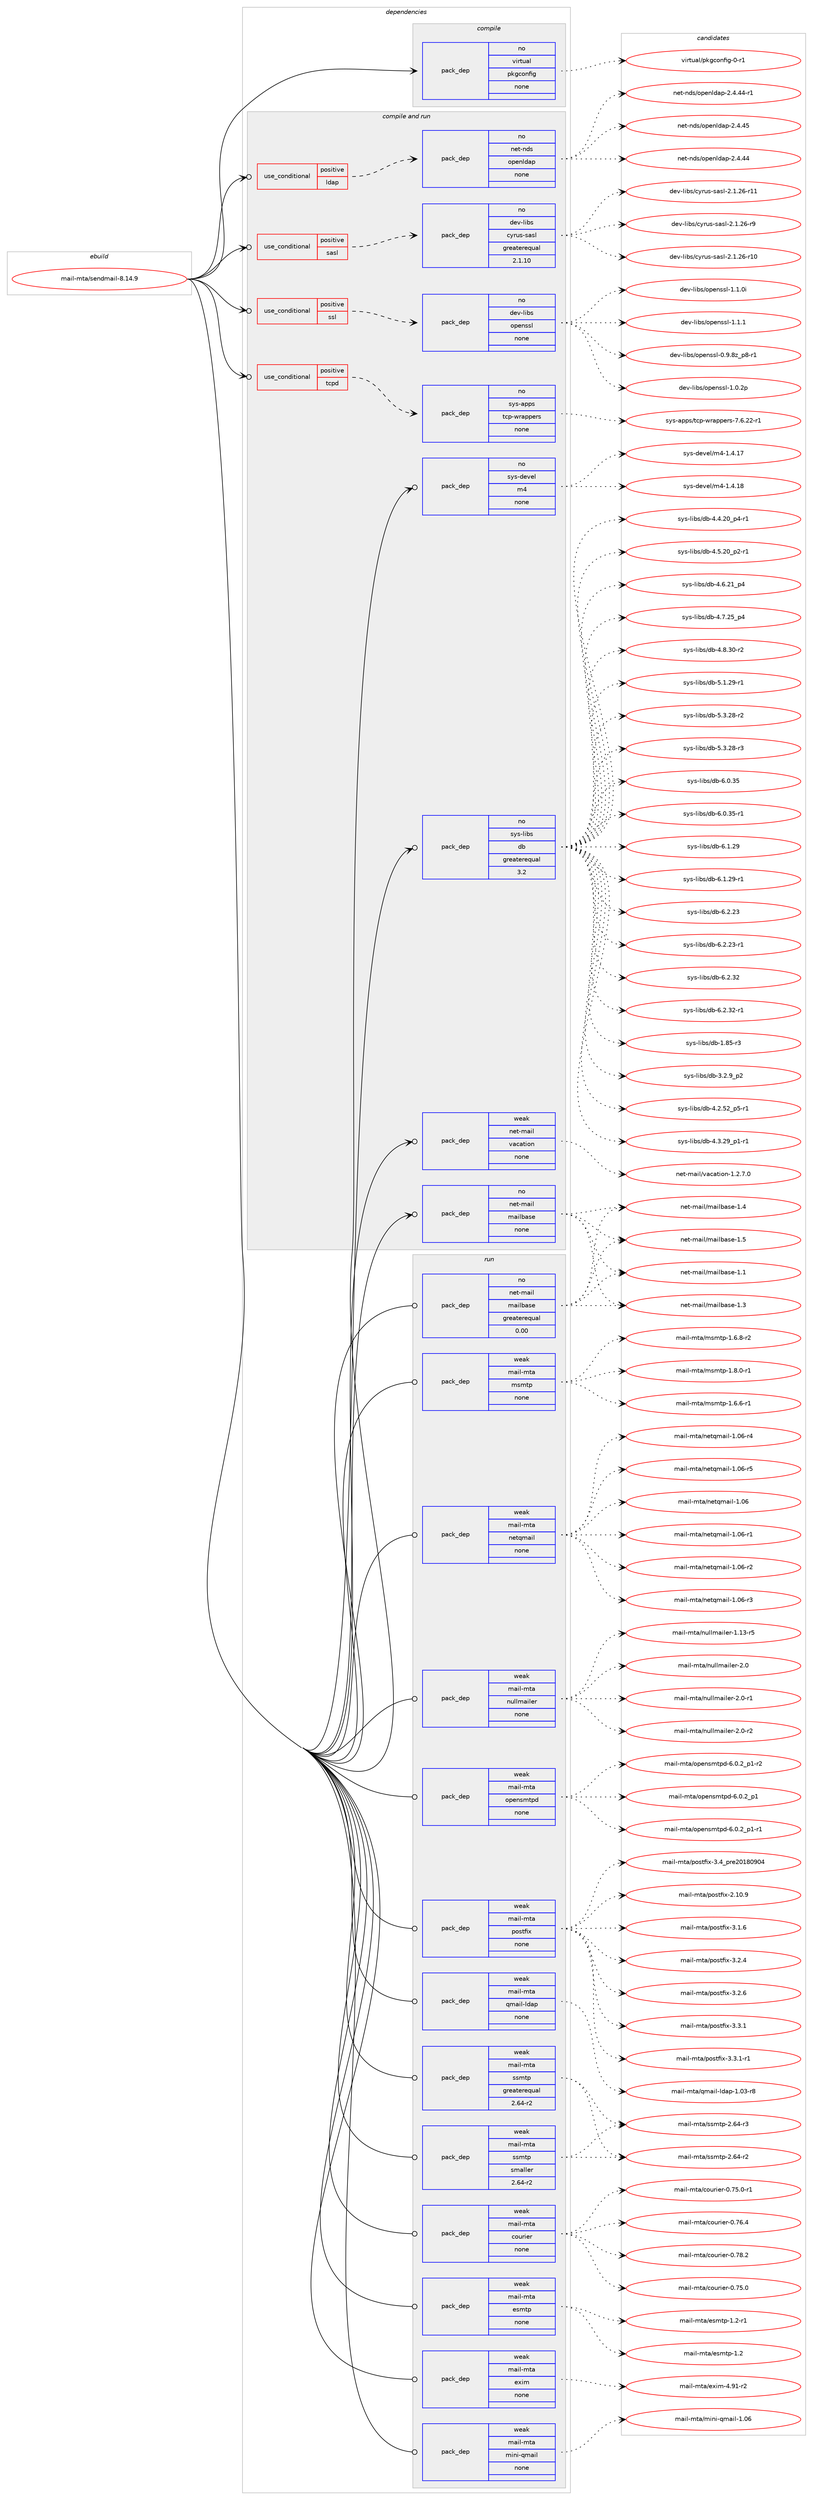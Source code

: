 digraph prolog {

# *************
# Graph options
# *************

newrank=true;
concentrate=true;
compound=true;
graph [rankdir=LR,fontname=Helvetica,fontsize=10,ranksep=1.5];#, ranksep=2.5, nodesep=0.2];
edge  [arrowhead=vee];
node  [fontname=Helvetica,fontsize=10];

# **********
# The ebuild
# **********

subgraph cluster_leftcol {
color=gray;
rank=same;
label=<<i>ebuild</i>>;
id [label="mail-mta/sendmail-8.14.9", color=red, width=4, href="../mail-mta/sendmail-8.14.9.svg"];
}

# ****************
# The dependencies
# ****************

subgraph cluster_midcol {
color=gray;
label=<<i>dependencies</i>>;
subgraph cluster_compile {
fillcolor="#eeeeee";
style=filled;
label=<<i>compile</i>>;
subgraph pack6100 {
dependency7871 [label=<<TABLE BORDER="0" CELLBORDER="1" CELLSPACING="0" CELLPADDING="4" WIDTH="220"><TR><TD ROWSPAN="6" CELLPADDING="30">pack_dep</TD></TR><TR><TD WIDTH="110">no</TD></TR><TR><TD>virtual</TD></TR><TR><TD>pkgconfig</TD></TR><TR><TD>none</TD></TR><TR><TD></TD></TR></TABLE>>, shape=none, color=blue];
}
id:e -> dependency7871:w [weight=20,style="solid",arrowhead="vee"];
}
subgraph cluster_compileandrun {
fillcolor="#eeeeee";
style=filled;
label=<<i>compile and run</i>>;
subgraph cond1611 {
dependency7872 [label=<<TABLE BORDER="0" CELLBORDER="1" CELLSPACING="0" CELLPADDING="4"><TR><TD ROWSPAN="3" CELLPADDING="10">use_conditional</TD></TR><TR><TD>positive</TD></TR><TR><TD>ldap</TD></TR></TABLE>>, shape=none, color=red];
subgraph pack6101 {
dependency7873 [label=<<TABLE BORDER="0" CELLBORDER="1" CELLSPACING="0" CELLPADDING="4" WIDTH="220"><TR><TD ROWSPAN="6" CELLPADDING="30">pack_dep</TD></TR><TR><TD WIDTH="110">no</TD></TR><TR><TD>net-nds</TD></TR><TR><TD>openldap</TD></TR><TR><TD>none</TD></TR><TR><TD></TD></TR></TABLE>>, shape=none, color=blue];
}
dependency7872:e -> dependency7873:w [weight=20,style="dashed",arrowhead="vee"];
}
id:e -> dependency7872:w [weight=20,style="solid",arrowhead="odotvee"];
subgraph cond1612 {
dependency7874 [label=<<TABLE BORDER="0" CELLBORDER="1" CELLSPACING="0" CELLPADDING="4"><TR><TD ROWSPAN="3" CELLPADDING="10">use_conditional</TD></TR><TR><TD>positive</TD></TR><TR><TD>sasl</TD></TR></TABLE>>, shape=none, color=red];
subgraph pack6102 {
dependency7875 [label=<<TABLE BORDER="0" CELLBORDER="1" CELLSPACING="0" CELLPADDING="4" WIDTH="220"><TR><TD ROWSPAN="6" CELLPADDING="30">pack_dep</TD></TR><TR><TD WIDTH="110">no</TD></TR><TR><TD>dev-libs</TD></TR><TR><TD>cyrus-sasl</TD></TR><TR><TD>greaterequal</TD></TR><TR><TD>2.1.10</TD></TR></TABLE>>, shape=none, color=blue];
}
dependency7874:e -> dependency7875:w [weight=20,style="dashed",arrowhead="vee"];
}
id:e -> dependency7874:w [weight=20,style="solid",arrowhead="odotvee"];
subgraph cond1613 {
dependency7876 [label=<<TABLE BORDER="0" CELLBORDER="1" CELLSPACING="0" CELLPADDING="4"><TR><TD ROWSPAN="3" CELLPADDING="10">use_conditional</TD></TR><TR><TD>positive</TD></TR><TR><TD>ssl</TD></TR></TABLE>>, shape=none, color=red];
subgraph pack6103 {
dependency7877 [label=<<TABLE BORDER="0" CELLBORDER="1" CELLSPACING="0" CELLPADDING="4" WIDTH="220"><TR><TD ROWSPAN="6" CELLPADDING="30">pack_dep</TD></TR><TR><TD WIDTH="110">no</TD></TR><TR><TD>dev-libs</TD></TR><TR><TD>openssl</TD></TR><TR><TD>none</TD></TR><TR><TD></TD></TR></TABLE>>, shape=none, color=blue];
}
dependency7876:e -> dependency7877:w [weight=20,style="dashed",arrowhead="vee"];
}
id:e -> dependency7876:w [weight=20,style="solid",arrowhead="odotvee"];
subgraph cond1614 {
dependency7878 [label=<<TABLE BORDER="0" CELLBORDER="1" CELLSPACING="0" CELLPADDING="4"><TR><TD ROWSPAN="3" CELLPADDING="10">use_conditional</TD></TR><TR><TD>positive</TD></TR><TR><TD>tcpd</TD></TR></TABLE>>, shape=none, color=red];
subgraph pack6104 {
dependency7879 [label=<<TABLE BORDER="0" CELLBORDER="1" CELLSPACING="0" CELLPADDING="4" WIDTH="220"><TR><TD ROWSPAN="6" CELLPADDING="30">pack_dep</TD></TR><TR><TD WIDTH="110">no</TD></TR><TR><TD>sys-apps</TD></TR><TR><TD>tcp-wrappers</TD></TR><TR><TD>none</TD></TR><TR><TD></TD></TR></TABLE>>, shape=none, color=blue];
}
dependency7878:e -> dependency7879:w [weight=20,style="dashed",arrowhead="vee"];
}
id:e -> dependency7878:w [weight=20,style="solid",arrowhead="odotvee"];
subgraph pack6105 {
dependency7880 [label=<<TABLE BORDER="0" CELLBORDER="1" CELLSPACING="0" CELLPADDING="4" WIDTH="220"><TR><TD ROWSPAN="6" CELLPADDING="30">pack_dep</TD></TR><TR><TD WIDTH="110">no</TD></TR><TR><TD>net-mail</TD></TR><TR><TD>mailbase</TD></TR><TR><TD>none</TD></TR><TR><TD></TD></TR></TABLE>>, shape=none, color=blue];
}
id:e -> dependency7880:w [weight=20,style="solid",arrowhead="odotvee"];
subgraph pack6106 {
dependency7881 [label=<<TABLE BORDER="0" CELLBORDER="1" CELLSPACING="0" CELLPADDING="4" WIDTH="220"><TR><TD ROWSPAN="6" CELLPADDING="30">pack_dep</TD></TR><TR><TD WIDTH="110">no</TD></TR><TR><TD>sys-devel</TD></TR><TR><TD>m4</TD></TR><TR><TD>none</TD></TR><TR><TD></TD></TR></TABLE>>, shape=none, color=blue];
}
id:e -> dependency7881:w [weight=20,style="solid",arrowhead="odotvee"];
subgraph pack6107 {
dependency7882 [label=<<TABLE BORDER="0" CELLBORDER="1" CELLSPACING="0" CELLPADDING="4" WIDTH="220"><TR><TD ROWSPAN="6" CELLPADDING="30">pack_dep</TD></TR><TR><TD WIDTH="110">no</TD></TR><TR><TD>sys-libs</TD></TR><TR><TD>db</TD></TR><TR><TD>greaterequal</TD></TR><TR><TD>3.2</TD></TR></TABLE>>, shape=none, color=blue];
}
id:e -> dependency7882:w [weight=20,style="solid",arrowhead="odotvee"];
subgraph pack6108 {
dependency7883 [label=<<TABLE BORDER="0" CELLBORDER="1" CELLSPACING="0" CELLPADDING="4" WIDTH="220"><TR><TD ROWSPAN="6" CELLPADDING="30">pack_dep</TD></TR><TR><TD WIDTH="110">weak</TD></TR><TR><TD>net-mail</TD></TR><TR><TD>vacation</TD></TR><TR><TD>none</TD></TR><TR><TD></TD></TR></TABLE>>, shape=none, color=blue];
}
id:e -> dependency7883:w [weight=20,style="solid",arrowhead="odotvee"];
}
subgraph cluster_run {
fillcolor="#eeeeee";
style=filled;
label=<<i>run</i>>;
subgraph pack6109 {
dependency7884 [label=<<TABLE BORDER="0" CELLBORDER="1" CELLSPACING="0" CELLPADDING="4" WIDTH="220"><TR><TD ROWSPAN="6" CELLPADDING="30">pack_dep</TD></TR><TR><TD WIDTH="110">no</TD></TR><TR><TD>net-mail</TD></TR><TR><TD>mailbase</TD></TR><TR><TD>greaterequal</TD></TR><TR><TD>0.00</TD></TR></TABLE>>, shape=none, color=blue];
}
id:e -> dependency7884:w [weight=20,style="solid",arrowhead="odot"];
subgraph pack6110 {
dependency7885 [label=<<TABLE BORDER="0" CELLBORDER="1" CELLSPACING="0" CELLPADDING="4" WIDTH="220"><TR><TD ROWSPAN="6" CELLPADDING="30">pack_dep</TD></TR><TR><TD WIDTH="110">weak</TD></TR><TR><TD>mail-mta</TD></TR><TR><TD>courier</TD></TR><TR><TD>none</TD></TR><TR><TD></TD></TR></TABLE>>, shape=none, color=blue];
}
id:e -> dependency7885:w [weight=20,style="solid",arrowhead="odot"];
subgraph pack6111 {
dependency7886 [label=<<TABLE BORDER="0" CELLBORDER="1" CELLSPACING="0" CELLPADDING="4" WIDTH="220"><TR><TD ROWSPAN="6" CELLPADDING="30">pack_dep</TD></TR><TR><TD WIDTH="110">weak</TD></TR><TR><TD>mail-mta</TD></TR><TR><TD>esmtp</TD></TR><TR><TD>none</TD></TR><TR><TD></TD></TR></TABLE>>, shape=none, color=blue];
}
id:e -> dependency7886:w [weight=20,style="solid",arrowhead="odot"];
subgraph pack6112 {
dependency7887 [label=<<TABLE BORDER="0" CELLBORDER="1" CELLSPACING="0" CELLPADDING="4" WIDTH="220"><TR><TD ROWSPAN="6" CELLPADDING="30">pack_dep</TD></TR><TR><TD WIDTH="110">weak</TD></TR><TR><TD>mail-mta</TD></TR><TR><TD>exim</TD></TR><TR><TD>none</TD></TR><TR><TD></TD></TR></TABLE>>, shape=none, color=blue];
}
id:e -> dependency7887:w [weight=20,style="solid",arrowhead="odot"];
subgraph pack6113 {
dependency7888 [label=<<TABLE BORDER="0" CELLBORDER="1" CELLSPACING="0" CELLPADDING="4" WIDTH="220"><TR><TD ROWSPAN="6" CELLPADDING="30">pack_dep</TD></TR><TR><TD WIDTH="110">weak</TD></TR><TR><TD>mail-mta</TD></TR><TR><TD>mini-qmail</TD></TR><TR><TD>none</TD></TR><TR><TD></TD></TR></TABLE>>, shape=none, color=blue];
}
id:e -> dependency7888:w [weight=20,style="solid",arrowhead="odot"];
subgraph pack6114 {
dependency7889 [label=<<TABLE BORDER="0" CELLBORDER="1" CELLSPACING="0" CELLPADDING="4" WIDTH="220"><TR><TD ROWSPAN="6" CELLPADDING="30">pack_dep</TD></TR><TR><TD WIDTH="110">weak</TD></TR><TR><TD>mail-mta</TD></TR><TR><TD>msmtp</TD></TR><TR><TD>none</TD></TR><TR><TD></TD></TR></TABLE>>, shape=none, color=blue];
}
id:e -> dependency7889:w [weight=20,style="solid",arrowhead="odot"];
subgraph pack6115 {
dependency7890 [label=<<TABLE BORDER="0" CELLBORDER="1" CELLSPACING="0" CELLPADDING="4" WIDTH="220"><TR><TD ROWSPAN="6" CELLPADDING="30">pack_dep</TD></TR><TR><TD WIDTH="110">weak</TD></TR><TR><TD>mail-mta</TD></TR><TR><TD>netqmail</TD></TR><TR><TD>none</TD></TR><TR><TD></TD></TR></TABLE>>, shape=none, color=blue];
}
id:e -> dependency7890:w [weight=20,style="solid",arrowhead="odot"];
subgraph pack6116 {
dependency7891 [label=<<TABLE BORDER="0" CELLBORDER="1" CELLSPACING="0" CELLPADDING="4" WIDTH="220"><TR><TD ROWSPAN="6" CELLPADDING="30">pack_dep</TD></TR><TR><TD WIDTH="110">weak</TD></TR><TR><TD>mail-mta</TD></TR><TR><TD>nullmailer</TD></TR><TR><TD>none</TD></TR><TR><TD></TD></TR></TABLE>>, shape=none, color=blue];
}
id:e -> dependency7891:w [weight=20,style="solid",arrowhead="odot"];
subgraph pack6117 {
dependency7892 [label=<<TABLE BORDER="0" CELLBORDER="1" CELLSPACING="0" CELLPADDING="4" WIDTH="220"><TR><TD ROWSPAN="6" CELLPADDING="30">pack_dep</TD></TR><TR><TD WIDTH="110">weak</TD></TR><TR><TD>mail-mta</TD></TR><TR><TD>opensmtpd</TD></TR><TR><TD>none</TD></TR><TR><TD></TD></TR></TABLE>>, shape=none, color=blue];
}
id:e -> dependency7892:w [weight=20,style="solid",arrowhead="odot"];
subgraph pack6118 {
dependency7893 [label=<<TABLE BORDER="0" CELLBORDER="1" CELLSPACING="0" CELLPADDING="4" WIDTH="220"><TR><TD ROWSPAN="6" CELLPADDING="30">pack_dep</TD></TR><TR><TD WIDTH="110">weak</TD></TR><TR><TD>mail-mta</TD></TR><TR><TD>postfix</TD></TR><TR><TD>none</TD></TR><TR><TD></TD></TR></TABLE>>, shape=none, color=blue];
}
id:e -> dependency7893:w [weight=20,style="solid",arrowhead="odot"];
subgraph pack6119 {
dependency7894 [label=<<TABLE BORDER="0" CELLBORDER="1" CELLSPACING="0" CELLPADDING="4" WIDTH="220"><TR><TD ROWSPAN="6" CELLPADDING="30">pack_dep</TD></TR><TR><TD WIDTH="110">weak</TD></TR><TR><TD>mail-mta</TD></TR><TR><TD>qmail-ldap</TD></TR><TR><TD>none</TD></TR><TR><TD></TD></TR></TABLE>>, shape=none, color=blue];
}
id:e -> dependency7894:w [weight=20,style="solid",arrowhead="odot"];
subgraph pack6120 {
dependency7895 [label=<<TABLE BORDER="0" CELLBORDER="1" CELLSPACING="0" CELLPADDING="4" WIDTH="220"><TR><TD ROWSPAN="6" CELLPADDING="30">pack_dep</TD></TR><TR><TD WIDTH="110">weak</TD></TR><TR><TD>mail-mta</TD></TR><TR><TD>ssmtp</TD></TR><TR><TD>greaterequal</TD></TR><TR><TD>2.64-r2</TD></TR></TABLE>>, shape=none, color=blue];
}
id:e -> dependency7895:w [weight=20,style="solid",arrowhead="odot"];
subgraph pack6121 {
dependency7896 [label=<<TABLE BORDER="0" CELLBORDER="1" CELLSPACING="0" CELLPADDING="4" WIDTH="220"><TR><TD ROWSPAN="6" CELLPADDING="30">pack_dep</TD></TR><TR><TD WIDTH="110">weak</TD></TR><TR><TD>mail-mta</TD></TR><TR><TD>ssmtp</TD></TR><TR><TD>smaller</TD></TR><TR><TD>2.64-r2</TD></TR></TABLE>>, shape=none, color=blue];
}
id:e -> dependency7896:w [weight=20,style="solid",arrowhead="odot"];
}
}

# **************
# The candidates
# **************

subgraph cluster_choices {
rank=same;
color=gray;
label=<<i>candidates</i>>;

subgraph choice6100 {
color=black;
nodesep=1;
choice11810511411611797108471121071039911111010210510345484511449 [label="virtual/pkgconfig-0-r1", color=red, width=4,href="../virtual/pkgconfig-0-r1.svg"];
dependency7871:e -> choice11810511411611797108471121071039911111010210510345484511449:w [style=dotted,weight="100"];
}
subgraph choice6101 {
color=black;
nodesep=1;
choice11010111645110100115471111121011101081009711245504652465252 [label="net-nds/openldap-2.4.44", color=red, width=4,href="../net-nds/openldap-2.4.44.svg"];
choice110101116451101001154711111210111010810097112455046524652524511449 [label="net-nds/openldap-2.4.44-r1", color=red, width=4,href="../net-nds/openldap-2.4.44-r1.svg"];
choice11010111645110100115471111121011101081009711245504652465253 [label="net-nds/openldap-2.4.45", color=red, width=4,href="../net-nds/openldap-2.4.45.svg"];
dependency7873:e -> choice11010111645110100115471111121011101081009711245504652465252:w [style=dotted,weight="100"];
dependency7873:e -> choice110101116451101001154711111210111010810097112455046524652524511449:w [style=dotted,weight="100"];
dependency7873:e -> choice11010111645110100115471111121011101081009711245504652465253:w [style=dotted,weight="100"];
}
subgraph choice6102 {
color=black;
nodesep=1;
choice10010111845108105981154799121114117115451159711510845504649465054451144948 [label="dev-libs/cyrus-sasl-2.1.26-r10", color=red, width=4,href="../dev-libs/cyrus-sasl-2.1.26-r10.svg"];
choice10010111845108105981154799121114117115451159711510845504649465054451144949 [label="dev-libs/cyrus-sasl-2.1.26-r11", color=red, width=4,href="../dev-libs/cyrus-sasl-2.1.26-r11.svg"];
choice100101118451081059811547991211141171154511597115108455046494650544511457 [label="dev-libs/cyrus-sasl-2.1.26-r9", color=red, width=4,href="../dev-libs/cyrus-sasl-2.1.26-r9.svg"];
dependency7875:e -> choice10010111845108105981154799121114117115451159711510845504649465054451144948:w [style=dotted,weight="100"];
dependency7875:e -> choice10010111845108105981154799121114117115451159711510845504649465054451144949:w [style=dotted,weight="100"];
dependency7875:e -> choice100101118451081059811547991211141171154511597115108455046494650544511457:w [style=dotted,weight="100"];
}
subgraph choice6103 {
color=black;
nodesep=1;
choice10010111845108105981154711111210111011511510845484657465612295112564511449 [label="dev-libs/openssl-0.9.8z_p8-r1", color=red, width=4,href="../dev-libs/openssl-0.9.8z_p8-r1.svg"];
choice100101118451081059811547111112101110115115108454946484650112 [label="dev-libs/openssl-1.0.2p", color=red, width=4,href="../dev-libs/openssl-1.0.2p.svg"];
choice100101118451081059811547111112101110115115108454946494648105 [label="dev-libs/openssl-1.1.0i", color=red, width=4,href="../dev-libs/openssl-1.1.0i.svg"];
choice100101118451081059811547111112101110115115108454946494649 [label="dev-libs/openssl-1.1.1", color=red, width=4,href="../dev-libs/openssl-1.1.1.svg"];
dependency7877:e -> choice10010111845108105981154711111210111011511510845484657465612295112564511449:w [style=dotted,weight="100"];
dependency7877:e -> choice100101118451081059811547111112101110115115108454946484650112:w [style=dotted,weight="100"];
dependency7877:e -> choice100101118451081059811547111112101110115115108454946494648105:w [style=dotted,weight="100"];
dependency7877:e -> choice100101118451081059811547111112101110115115108454946494649:w [style=dotted,weight="100"];
}
subgraph choice6104 {
color=black;
nodesep=1;
choice115121115459711211211547116991124511911497112112101114115455546544650504511449 [label="sys-apps/tcp-wrappers-7.6.22-r1", color=red, width=4,href="../sys-apps/tcp-wrappers-7.6.22-r1.svg"];
dependency7879:e -> choice115121115459711211211547116991124511911497112112101114115455546544650504511449:w [style=dotted,weight="100"];
}
subgraph choice6105 {
color=black;
nodesep=1;
choice11010111645109971051084710997105108989711510145494649 [label="net-mail/mailbase-1.1", color=red, width=4,href="../net-mail/mailbase-1.1.svg"];
choice11010111645109971051084710997105108989711510145494651 [label="net-mail/mailbase-1.3", color=red, width=4,href="../net-mail/mailbase-1.3.svg"];
choice11010111645109971051084710997105108989711510145494652 [label="net-mail/mailbase-1.4", color=red, width=4,href="../net-mail/mailbase-1.4.svg"];
choice11010111645109971051084710997105108989711510145494653 [label="net-mail/mailbase-1.5", color=red, width=4,href="../net-mail/mailbase-1.5.svg"];
dependency7880:e -> choice11010111645109971051084710997105108989711510145494649:w [style=dotted,weight="100"];
dependency7880:e -> choice11010111645109971051084710997105108989711510145494651:w [style=dotted,weight="100"];
dependency7880:e -> choice11010111645109971051084710997105108989711510145494652:w [style=dotted,weight="100"];
dependency7880:e -> choice11010111645109971051084710997105108989711510145494653:w [style=dotted,weight="100"];
}
subgraph choice6106 {
color=black;
nodesep=1;
choice11512111545100101118101108471095245494652464955 [label="sys-devel/m4-1.4.17", color=red, width=4,href="../sys-devel/m4-1.4.17.svg"];
choice11512111545100101118101108471095245494652464956 [label="sys-devel/m4-1.4.18", color=red, width=4,href="../sys-devel/m4-1.4.18.svg"];
dependency7881:e -> choice11512111545100101118101108471095245494652464955:w [style=dotted,weight="100"];
dependency7881:e -> choice11512111545100101118101108471095245494652464956:w [style=dotted,weight="100"];
}
subgraph choice6107 {
color=black;
nodesep=1;
choice1151211154510810598115471009845494656534511451 [label="sys-libs/db-1.85-r3", color=red, width=4,href="../sys-libs/db-1.85-r3.svg"];
choice115121115451081059811547100984551465046579511250 [label="sys-libs/db-3.2.9_p2", color=red, width=4,href="../sys-libs/db-3.2.9_p2.svg"];
choice115121115451081059811547100984552465046535095112534511449 [label="sys-libs/db-4.2.52_p5-r1", color=red, width=4,href="../sys-libs/db-4.2.52_p5-r1.svg"];
choice115121115451081059811547100984552465146505795112494511449 [label="sys-libs/db-4.3.29_p1-r1", color=red, width=4,href="../sys-libs/db-4.3.29_p1-r1.svg"];
choice115121115451081059811547100984552465246504895112524511449 [label="sys-libs/db-4.4.20_p4-r1", color=red, width=4,href="../sys-libs/db-4.4.20_p4-r1.svg"];
choice115121115451081059811547100984552465346504895112504511449 [label="sys-libs/db-4.5.20_p2-r1", color=red, width=4,href="../sys-libs/db-4.5.20_p2-r1.svg"];
choice11512111545108105981154710098455246544650499511252 [label="sys-libs/db-4.6.21_p4", color=red, width=4,href="../sys-libs/db-4.6.21_p4.svg"];
choice11512111545108105981154710098455246554650539511252 [label="sys-libs/db-4.7.25_p4", color=red, width=4,href="../sys-libs/db-4.7.25_p4.svg"];
choice11512111545108105981154710098455246564651484511450 [label="sys-libs/db-4.8.30-r2", color=red, width=4,href="../sys-libs/db-4.8.30-r2.svg"];
choice11512111545108105981154710098455346494650574511449 [label="sys-libs/db-5.1.29-r1", color=red, width=4,href="../sys-libs/db-5.1.29-r1.svg"];
choice11512111545108105981154710098455346514650564511450 [label="sys-libs/db-5.3.28-r2", color=red, width=4,href="../sys-libs/db-5.3.28-r2.svg"];
choice11512111545108105981154710098455346514650564511451 [label="sys-libs/db-5.3.28-r3", color=red, width=4,href="../sys-libs/db-5.3.28-r3.svg"];
choice1151211154510810598115471009845544648465153 [label="sys-libs/db-6.0.35", color=red, width=4,href="../sys-libs/db-6.0.35.svg"];
choice11512111545108105981154710098455446484651534511449 [label="sys-libs/db-6.0.35-r1", color=red, width=4,href="../sys-libs/db-6.0.35-r1.svg"];
choice1151211154510810598115471009845544649465057 [label="sys-libs/db-6.1.29", color=red, width=4,href="../sys-libs/db-6.1.29.svg"];
choice11512111545108105981154710098455446494650574511449 [label="sys-libs/db-6.1.29-r1", color=red, width=4,href="../sys-libs/db-6.1.29-r1.svg"];
choice1151211154510810598115471009845544650465051 [label="sys-libs/db-6.2.23", color=red, width=4,href="../sys-libs/db-6.2.23.svg"];
choice11512111545108105981154710098455446504650514511449 [label="sys-libs/db-6.2.23-r1", color=red, width=4,href="../sys-libs/db-6.2.23-r1.svg"];
choice1151211154510810598115471009845544650465150 [label="sys-libs/db-6.2.32", color=red, width=4,href="../sys-libs/db-6.2.32.svg"];
choice11512111545108105981154710098455446504651504511449 [label="sys-libs/db-6.2.32-r1", color=red, width=4,href="../sys-libs/db-6.2.32-r1.svg"];
dependency7882:e -> choice1151211154510810598115471009845494656534511451:w [style=dotted,weight="100"];
dependency7882:e -> choice115121115451081059811547100984551465046579511250:w [style=dotted,weight="100"];
dependency7882:e -> choice115121115451081059811547100984552465046535095112534511449:w [style=dotted,weight="100"];
dependency7882:e -> choice115121115451081059811547100984552465146505795112494511449:w [style=dotted,weight="100"];
dependency7882:e -> choice115121115451081059811547100984552465246504895112524511449:w [style=dotted,weight="100"];
dependency7882:e -> choice115121115451081059811547100984552465346504895112504511449:w [style=dotted,weight="100"];
dependency7882:e -> choice11512111545108105981154710098455246544650499511252:w [style=dotted,weight="100"];
dependency7882:e -> choice11512111545108105981154710098455246554650539511252:w [style=dotted,weight="100"];
dependency7882:e -> choice11512111545108105981154710098455246564651484511450:w [style=dotted,weight="100"];
dependency7882:e -> choice11512111545108105981154710098455346494650574511449:w [style=dotted,weight="100"];
dependency7882:e -> choice11512111545108105981154710098455346514650564511450:w [style=dotted,weight="100"];
dependency7882:e -> choice11512111545108105981154710098455346514650564511451:w [style=dotted,weight="100"];
dependency7882:e -> choice1151211154510810598115471009845544648465153:w [style=dotted,weight="100"];
dependency7882:e -> choice11512111545108105981154710098455446484651534511449:w [style=dotted,weight="100"];
dependency7882:e -> choice1151211154510810598115471009845544649465057:w [style=dotted,weight="100"];
dependency7882:e -> choice11512111545108105981154710098455446494650574511449:w [style=dotted,weight="100"];
dependency7882:e -> choice1151211154510810598115471009845544650465051:w [style=dotted,weight="100"];
dependency7882:e -> choice11512111545108105981154710098455446504650514511449:w [style=dotted,weight="100"];
dependency7882:e -> choice1151211154510810598115471009845544650465150:w [style=dotted,weight="100"];
dependency7882:e -> choice11512111545108105981154710098455446504651504511449:w [style=dotted,weight="100"];
}
subgraph choice6108 {
color=black;
nodesep=1;
choice1101011164510997105108471189799971161051111104549465046554648 [label="net-mail/vacation-1.2.7.0", color=red, width=4,href="../net-mail/vacation-1.2.7.0.svg"];
dependency7883:e -> choice1101011164510997105108471189799971161051111104549465046554648:w [style=dotted,weight="100"];
}
subgraph choice6109 {
color=black;
nodesep=1;
choice11010111645109971051084710997105108989711510145494649 [label="net-mail/mailbase-1.1", color=red, width=4,href="../net-mail/mailbase-1.1.svg"];
choice11010111645109971051084710997105108989711510145494651 [label="net-mail/mailbase-1.3", color=red, width=4,href="../net-mail/mailbase-1.3.svg"];
choice11010111645109971051084710997105108989711510145494652 [label="net-mail/mailbase-1.4", color=red, width=4,href="../net-mail/mailbase-1.4.svg"];
choice11010111645109971051084710997105108989711510145494653 [label="net-mail/mailbase-1.5", color=red, width=4,href="../net-mail/mailbase-1.5.svg"];
dependency7884:e -> choice11010111645109971051084710997105108989711510145494649:w [style=dotted,weight="100"];
dependency7884:e -> choice11010111645109971051084710997105108989711510145494651:w [style=dotted,weight="100"];
dependency7884:e -> choice11010111645109971051084710997105108989711510145494652:w [style=dotted,weight="100"];
dependency7884:e -> choice11010111645109971051084710997105108989711510145494653:w [style=dotted,weight="100"];
}
subgraph choice6110 {
color=black;
nodesep=1;
choice109971051084510911697479911111711410510111445484655534648 [label="mail-mta/courier-0.75.0", color=red, width=4,href="../mail-mta/courier-0.75.0.svg"];
choice1099710510845109116974799111117114105101114454846555346484511449 [label="mail-mta/courier-0.75.0-r1", color=red, width=4,href="../mail-mta/courier-0.75.0-r1.svg"];
choice109971051084510911697479911111711410510111445484655544652 [label="mail-mta/courier-0.76.4", color=red, width=4,href="../mail-mta/courier-0.76.4.svg"];
choice109971051084510911697479911111711410510111445484655564650 [label="mail-mta/courier-0.78.2", color=red, width=4,href="../mail-mta/courier-0.78.2.svg"];
dependency7885:e -> choice109971051084510911697479911111711410510111445484655534648:w [style=dotted,weight="100"];
dependency7885:e -> choice1099710510845109116974799111117114105101114454846555346484511449:w [style=dotted,weight="100"];
dependency7885:e -> choice109971051084510911697479911111711410510111445484655544652:w [style=dotted,weight="100"];
dependency7885:e -> choice109971051084510911697479911111711410510111445484655564650:w [style=dotted,weight="100"];
}
subgraph choice6111 {
color=black;
nodesep=1;
choice1099710510845109116974710111510911611245494650 [label="mail-mta/esmtp-1.2", color=red, width=4,href="../mail-mta/esmtp-1.2.svg"];
choice10997105108451091169747101115109116112454946504511449 [label="mail-mta/esmtp-1.2-r1", color=red, width=4,href="../mail-mta/esmtp-1.2-r1.svg"];
dependency7886:e -> choice1099710510845109116974710111510911611245494650:w [style=dotted,weight="100"];
dependency7886:e -> choice10997105108451091169747101115109116112454946504511449:w [style=dotted,weight="100"];
}
subgraph choice6112 {
color=black;
nodesep=1;
choice1099710510845109116974710112010510945524657494511450 [label="mail-mta/exim-4.91-r2", color=red, width=4,href="../mail-mta/exim-4.91-r2.svg"];
dependency7887:e -> choice1099710510845109116974710112010510945524657494511450:w [style=dotted,weight="100"];
}
subgraph choice6113 {
color=black;
nodesep=1;
choice1099710510845109116974710910511010545113109971051084549464854 [label="mail-mta/mini-qmail-1.06", color=red, width=4,href="../mail-mta/mini-qmail-1.06.svg"];
dependency7888:e -> choice1099710510845109116974710910511010545113109971051084549464854:w [style=dotted,weight="100"];
}
subgraph choice6114 {
color=black;
nodesep=1;
choice109971051084510911697471091151091161124549465446544511449 [label="mail-mta/msmtp-1.6.6-r1", color=red, width=4,href="../mail-mta/msmtp-1.6.6-r1.svg"];
choice109971051084510911697471091151091161124549465446564511450 [label="mail-mta/msmtp-1.6.8-r2", color=red, width=4,href="../mail-mta/msmtp-1.6.8-r2.svg"];
choice109971051084510911697471091151091161124549465646484511449 [label="mail-mta/msmtp-1.8.0-r1", color=red, width=4,href="../mail-mta/msmtp-1.8.0-r1.svg"];
dependency7889:e -> choice109971051084510911697471091151091161124549465446544511449:w [style=dotted,weight="100"];
dependency7889:e -> choice109971051084510911697471091151091161124549465446564511450:w [style=dotted,weight="100"];
dependency7889:e -> choice109971051084510911697471091151091161124549465646484511449:w [style=dotted,weight="100"];
}
subgraph choice6115 {
color=black;
nodesep=1;
choice10997105108451091169747110101116113109971051084549464854 [label="mail-mta/netqmail-1.06", color=red, width=4,href="../mail-mta/netqmail-1.06.svg"];
choice109971051084510911697471101011161131099710510845494648544511449 [label="mail-mta/netqmail-1.06-r1", color=red, width=4,href="../mail-mta/netqmail-1.06-r1.svg"];
choice109971051084510911697471101011161131099710510845494648544511450 [label="mail-mta/netqmail-1.06-r2", color=red, width=4,href="../mail-mta/netqmail-1.06-r2.svg"];
choice109971051084510911697471101011161131099710510845494648544511451 [label="mail-mta/netqmail-1.06-r3", color=red, width=4,href="../mail-mta/netqmail-1.06-r3.svg"];
choice109971051084510911697471101011161131099710510845494648544511452 [label="mail-mta/netqmail-1.06-r4", color=red, width=4,href="../mail-mta/netqmail-1.06-r4.svg"];
choice109971051084510911697471101011161131099710510845494648544511453 [label="mail-mta/netqmail-1.06-r5", color=red, width=4,href="../mail-mta/netqmail-1.06-r5.svg"];
dependency7890:e -> choice10997105108451091169747110101116113109971051084549464854:w [style=dotted,weight="100"];
dependency7890:e -> choice109971051084510911697471101011161131099710510845494648544511449:w [style=dotted,weight="100"];
dependency7890:e -> choice109971051084510911697471101011161131099710510845494648544511450:w [style=dotted,weight="100"];
dependency7890:e -> choice109971051084510911697471101011161131099710510845494648544511451:w [style=dotted,weight="100"];
dependency7890:e -> choice109971051084510911697471101011161131099710510845494648544511452:w [style=dotted,weight="100"];
dependency7890:e -> choice109971051084510911697471101011161131099710510845494648544511453:w [style=dotted,weight="100"];
}
subgraph choice6116 {
color=black;
nodesep=1;
choice109971051084510911697471101171081081099710510810111445494649514511453 [label="mail-mta/nullmailer-1.13-r5", color=red, width=4,href="../mail-mta/nullmailer-1.13-r5.svg"];
choice109971051084510911697471101171081081099710510810111445504648 [label="mail-mta/nullmailer-2.0", color=red, width=4,href="../mail-mta/nullmailer-2.0.svg"];
choice1099710510845109116974711011710810810997105108101114455046484511449 [label="mail-mta/nullmailer-2.0-r1", color=red, width=4,href="../mail-mta/nullmailer-2.0-r1.svg"];
choice1099710510845109116974711011710810810997105108101114455046484511450 [label="mail-mta/nullmailer-2.0-r2", color=red, width=4,href="../mail-mta/nullmailer-2.0-r2.svg"];
dependency7891:e -> choice109971051084510911697471101171081081099710510810111445494649514511453:w [style=dotted,weight="100"];
dependency7891:e -> choice109971051084510911697471101171081081099710510810111445504648:w [style=dotted,weight="100"];
dependency7891:e -> choice1099710510845109116974711011710810810997105108101114455046484511449:w [style=dotted,weight="100"];
dependency7891:e -> choice1099710510845109116974711011710810810997105108101114455046484511450:w [style=dotted,weight="100"];
}
subgraph choice6117 {
color=black;
nodesep=1;
choice109971051084510911697471111121011101151091161121004554464846509511249 [label="mail-mta/opensmtpd-6.0.2_p1", color=red, width=4,href="../mail-mta/opensmtpd-6.0.2_p1.svg"];
choice1099710510845109116974711111210111011510911611210045544648465095112494511449 [label="mail-mta/opensmtpd-6.0.2_p1-r1", color=red, width=4,href="../mail-mta/opensmtpd-6.0.2_p1-r1.svg"];
choice1099710510845109116974711111210111011510911611210045544648465095112494511450 [label="mail-mta/opensmtpd-6.0.2_p1-r2", color=red, width=4,href="../mail-mta/opensmtpd-6.0.2_p1-r2.svg"];
dependency7892:e -> choice109971051084510911697471111121011101151091161121004554464846509511249:w [style=dotted,weight="100"];
dependency7892:e -> choice1099710510845109116974711111210111011510911611210045544648465095112494511449:w [style=dotted,weight="100"];
dependency7892:e -> choice1099710510845109116974711111210111011510911611210045544648465095112494511450:w [style=dotted,weight="100"];
}
subgraph choice6118 {
color=black;
nodesep=1;
choice1099710510845109116974711211111511610210512045504649484657 [label="mail-mta/postfix-2.10.9", color=red, width=4,href="../mail-mta/postfix-2.10.9.svg"];
choice10997105108451091169747112111115116102105120455146494654 [label="mail-mta/postfix-3.1.6", color=red, width=4,href="../mail-mta/postfix-3.1.6.svg"];
choice10997105108451091169747112111115116102105120455146504652 [label="mail-mta/postfix-3.2.4", color=red, width=4,href="../mail-mta/postfix-3.2.4.svg"];
choice10997105108451091169747112111115116102105120455146504654 [label="mail-mta/postfix-3.2.6", color=red, width=4,href="../mail-mta/postfix-3.2.6.svg"];
choice10997105108451091169747112111115116102105120455146514649 [label="mail-mta/postfix-3.3.1", color=red, width=4,href="../mail-mta/postfix-3.3.1.svg"];
choice109971051084510911697471121111151161021051204551465146494511449 [label="mail-mta/postfix-3.3.1-r1", color=red, width=4,href="../mail-mta/postfix-3.3.1-r1.svg"];
choice1099710510845109116974711211111511610210512045514652951121141015048495648574852 [label="mail-mta/postfix-3.4_pre20180904", color=red, width=4,href="../mail-mta/postfix-3.4_pre20180904.svg"];
dependency7893:e -> choice1099710510845109116974711211111511610210512045504649484657:w [style=dotted,weight="100"];
dependency7893:e -> choice10997105108451091169747112111115116102105120455146494654:w [style=dotted,weight="100"];
dependency7893:e -> choice10997105108451091169747112111115116102105120455146504652:w [style=dotted,weight="100"];
dependency7893:e -> choice10997105108451091169747112111115116102105120455146504654:w [style=dotted,weight="100"];
dependency7893:e -> choice10997105108451091169747112111115116102105120455146514649:w [style=dotted,weight="100"];
dependency7893:e -> choice109971051084510911697471121111151161021051204551465146494511449:w [style=dotted,weight="100"];
dependency7893:e -> choice1099710510845109116974711211111511610210512045514652951121141015048495648574852:w [style=dotted,weight="100"];
}
subgraph choice6119 {
color=black;
nodesep=1;
choice1099710510845109116974711310997105108451081009711245494648514511456 [label="mail-mta/qmail-ldap-1.03-r8", color=red, width=4,href="../mail-mta/qmail-ldap-1.03-r8.svg"];
dependency7894:e -> choice1099710510845109116974711310997105108451081009711245494648514511456:w [style=dotted,weight="100"];
}
subgraph choice6120 {
color=black;
nodesep=1;
choice1099710510845109116974711511510911611245504654524511450 [label="mail-mta/ssmtp-2.64-r2", color=red, width=4,href="../mail-mta/ssmtp-2.64-r2.svg"];
choice1099710510845109116974711511510911611245504654524511451 [label="mail-mta/ssmtp-2.64-r3", color=red, width=4,href="../mail-mta/ssmtp-2.64-r3.svg"];
dependency7895:e -> choice1099710510845109116974711511510911611245504654524511450:w [style=dotted,weight="100"];
dependency7895:e -> choice1099710510845109116974711511510911611245504654524511451:w [style=dotted,weight="100"];
}
subgraph choice6121 {
color=black;
nodesep=1;
choice1099710510845109116974711511510911611245504654524511450 [label="mail-mta/ssmtp-2.64-r2", color=red, width=4,href="../mail-mta/ssmtp-2.64-r2.svg"];
choice1099710510845109116974711511510911611245504654524511451 [label="mail-mta/ssmtp-2.64-r3", color=red, width=4,href="../mail-mta/ssmtp-2.64-r3.svg"];
dependency7896:e -> choice1099710510845109116974711511510911611245504654524511450:w [style=dotted,weight="100"];
dependency7896:e -> choice1099710510845109116974711511510911611245504654524511451:w [style=dotted,weight="100"];
}
}

}
